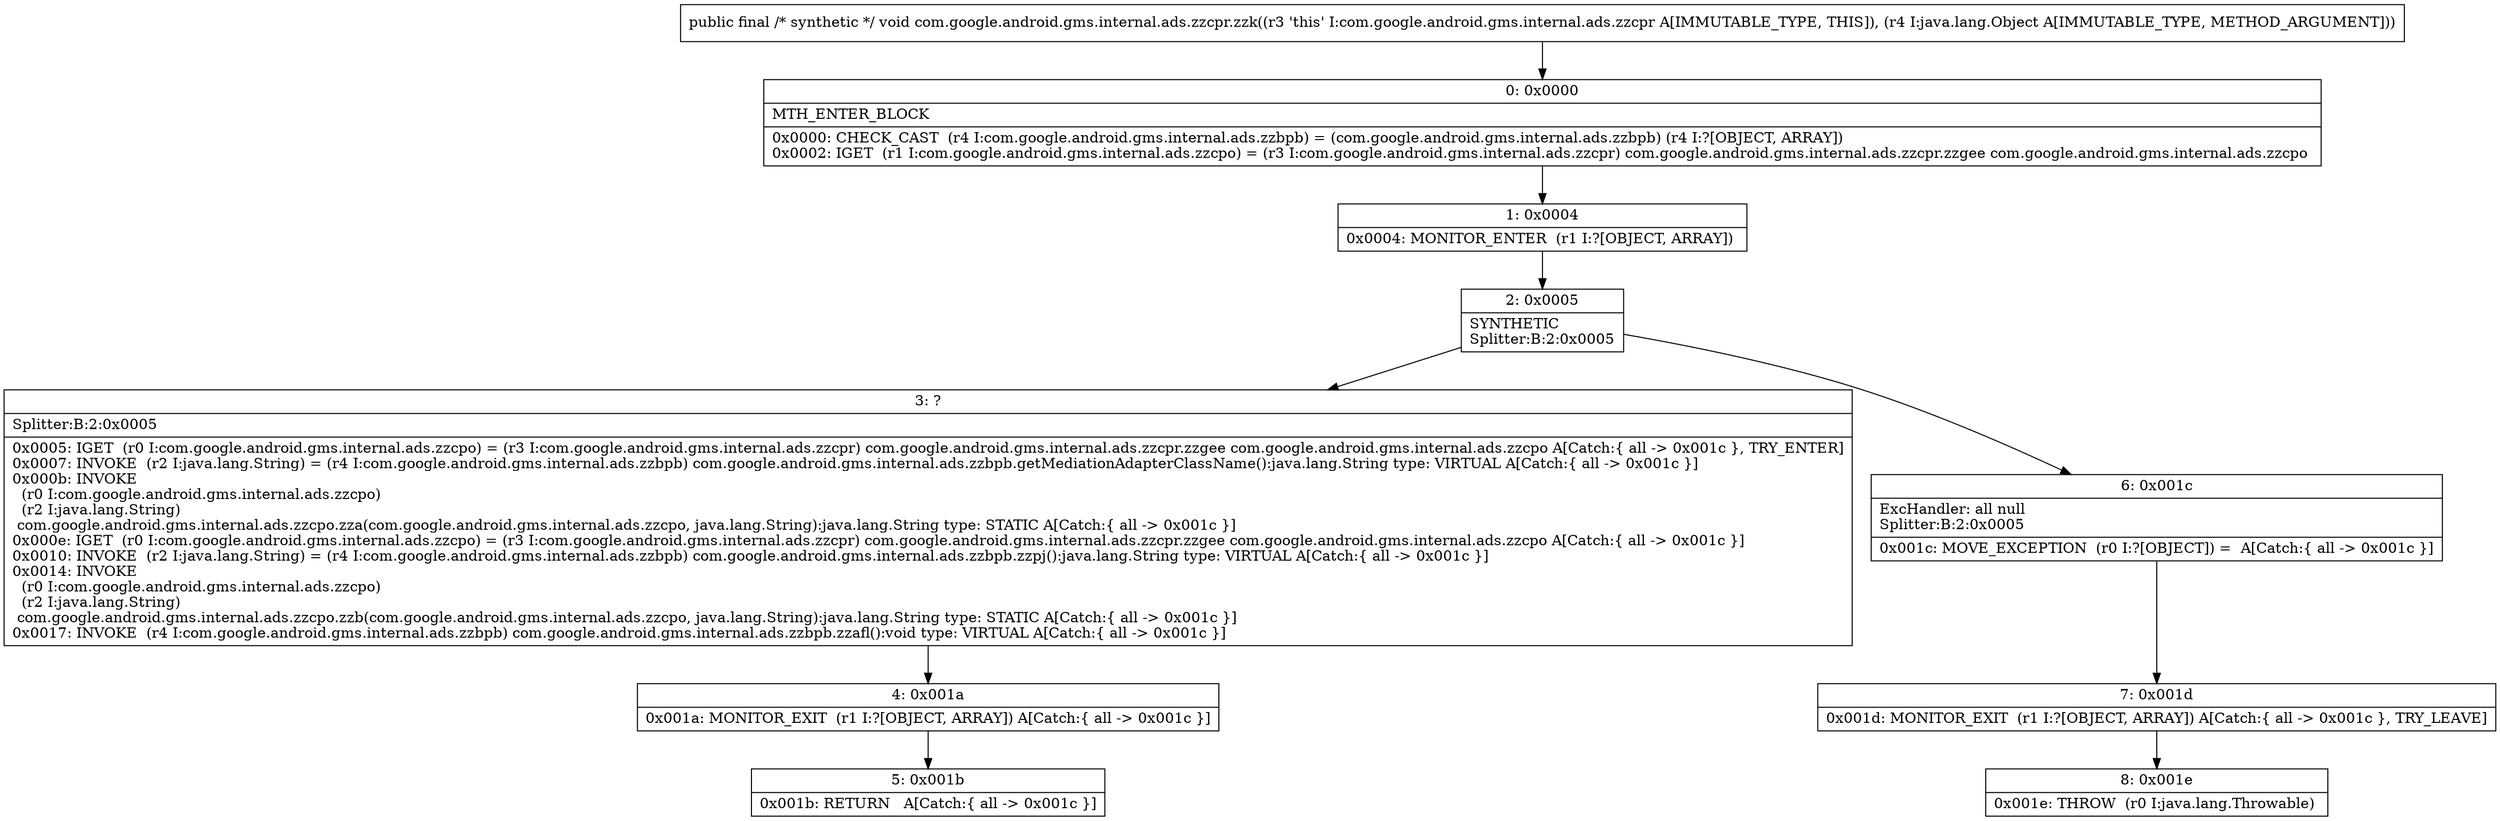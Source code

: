 digraph "CFG forcom.google.android.gms.internal.ads.zzcpr.zzk(Ljava\/lang\/Object;)V" {
Node_0 [shape=record,label="{0\:\ 0x0000|MTH_ENTER_BLOCK\l|0x0000: CHECK_CAST  (r4 I:com.google.android.gms.internal.ads.zzbpb) = (com.google.android.gms.internal.ads.zzbpb) (r4 I:?[OBJECT, ARRAY]) \l0x0002: IGET  (r1 I:com.google.android.gms.internal.ads.zzcpo) = (r3 I:com.google.android.gms.internal.ads.zzcpr) com.google.android.gms.internal.ads.zzcpr.zzgee com.google.android.gms.internal.ads.zzcpo \l}"];
Node_1 [shape=record,label="{1\:\ 0x0004|0x0004: MONITOR_ENTER  (r1 I:?[OBJECT, ARRAY]) \l}"];
Node_2 [shape=record,label="{2\:\ 0x0005|SYNTHETIC\lSplitter:B:2:0x0005\l}"];
Node_3 [shape=record,label="{3\:\ ?|Splitter:B:2:0x0005\l|0x0005: IGET  (r0 I:com.google.android.gms.internal.ads.zzcpo) = (r3 I:com.google.android.gms.internal.ads.zzcpr) com.google.android.gms.internal.ads.zzcpr.zzgee com.google.android.gms.internal.ads.zzcpo A[Catch:\{ all \-\> 0x001c \}, TRY_ENTER]\l0x0007: INVOKE  (r2 I:java.lang.String) = (r4 I:com.google.android.gms.internal.ads.zzbpb) com.google.android.gms.internal.ads.zzbpb.getMediationAdapterClassName():java.lang.String type: VIRTUAL A[Catch:\{ all \-\> 0x001c \}]\l0x000b: INVOKE  \l  (r0 I:com.google.android.gms.internal.ads.zzcpo)\l  (r2 I:java.lang.String)\l com.google.android.gms.internal.ads.zzcpo.zza(com.google.android.gms.internal.ads.zzcpo, java.lang.String):java.lang.String type: STATIC A[Catch:\{ all \-\> 0x001c \}]\l0x000e: IGET  (r0 I:com.google.android.gms.internal.ads.zzcpo) = (r3 I:com.google.android.gms.internal.ads.zzcpr) com.google.android.gms.internal.ads.zzcpr.zzgee com.google.android.gms.internal.ads.zzcpo A[Catch:\{ all \-\> 0x001c \}]\l0x0010: INVOKE  (r2 I:java.lang.String) = (r4 I:com.google.android.gms.internal.ads.zzbpb) com.google.android.gms.internal.ads.zzbpb.zzpj():java.lang.String type: VIRTUAL A[Catch:\{ all \-\> 0x001c \}]\l0x0014: INVOKE  \l  (r0 I:com.google.android.gms.internal.ads.zzcpo)\l  (r2 I:java.lang.String)\l com.google.android.gms.internal.ads.zzcpo.zzb(com.google.android.gms.internal.ads.zzcpo, java.lang.String):java.lang.String type: STATIC A[Catch:\{ all \-\> 0x001c \}]\l0x0017: INVOKE  (r4 I:com.google.android.gms.internal.ads.zzbpb) com.google.android.gms.internal.ads.zzbpb.zzafl():void type: VIRTUAL A[Catch:\{ all \-\> 0x001c \}]\l}"];
Node_4 [shape=record,label="{4\:\ 0x001a|0x001a: MONITOR_EXIT  (r1 I:?[OBJECT, ARRAY]) A[Catch:\{ all \-\> 0x001c \}]\l}"];
Node_5 [shape=record,label="{5\:\ 0x001b|0x001b: RETURN   A[Catch:\{ all \-\> 0x001c \}]\l}"];
Node_6 [shape=record,label="{6\:\ 0x001c|ExcHandler: all null\lSplitter:B:2:0x0005\l|0x001c: MOVE_EXCEPTION  (r0 I:?[OBJECT]) =  A[Catch:\{ all \-\> 0x001c \}]\l}"];
Node_7 [shape=record,label="{7\:\ 0x001d|0x001d: MONITOR_EXIT  (r1 I:?[OBJECT, ARRAY]) A[Catch:\{ all \-\> 0x001c \}, TRY_LEAVE]\l}"];
Node_8 [shape=record,label="{8\:\ 0x001e|0x001e: THROW  (r0 I:java.lang.Throwable) \l}"];
MethodNode[shape=record,label="{public final \/* synthetic *\/ void com.google.android.gms.internal.ads.zzcpr.zzk((r3 'this' I:com.google.android.gms.internal.ads.zzcpr A[IMMUTABLE_TYPE, THIS]), (r4 I:java.lang.Object A[IMMUTABLE_TYPE, METHOD_ARGUMENT])) }"];
MethodNode -> Node_0;
Node_0 -> Node_1;
Node_1 -> Node_2;
Node_2 -> Node_3;
Node_2 -> Node_6;
Node_3 -> Node_4;
Node_4 -> Node_5;
Node_6 -> Node_7;
Node_7 -> Node_8;
}


